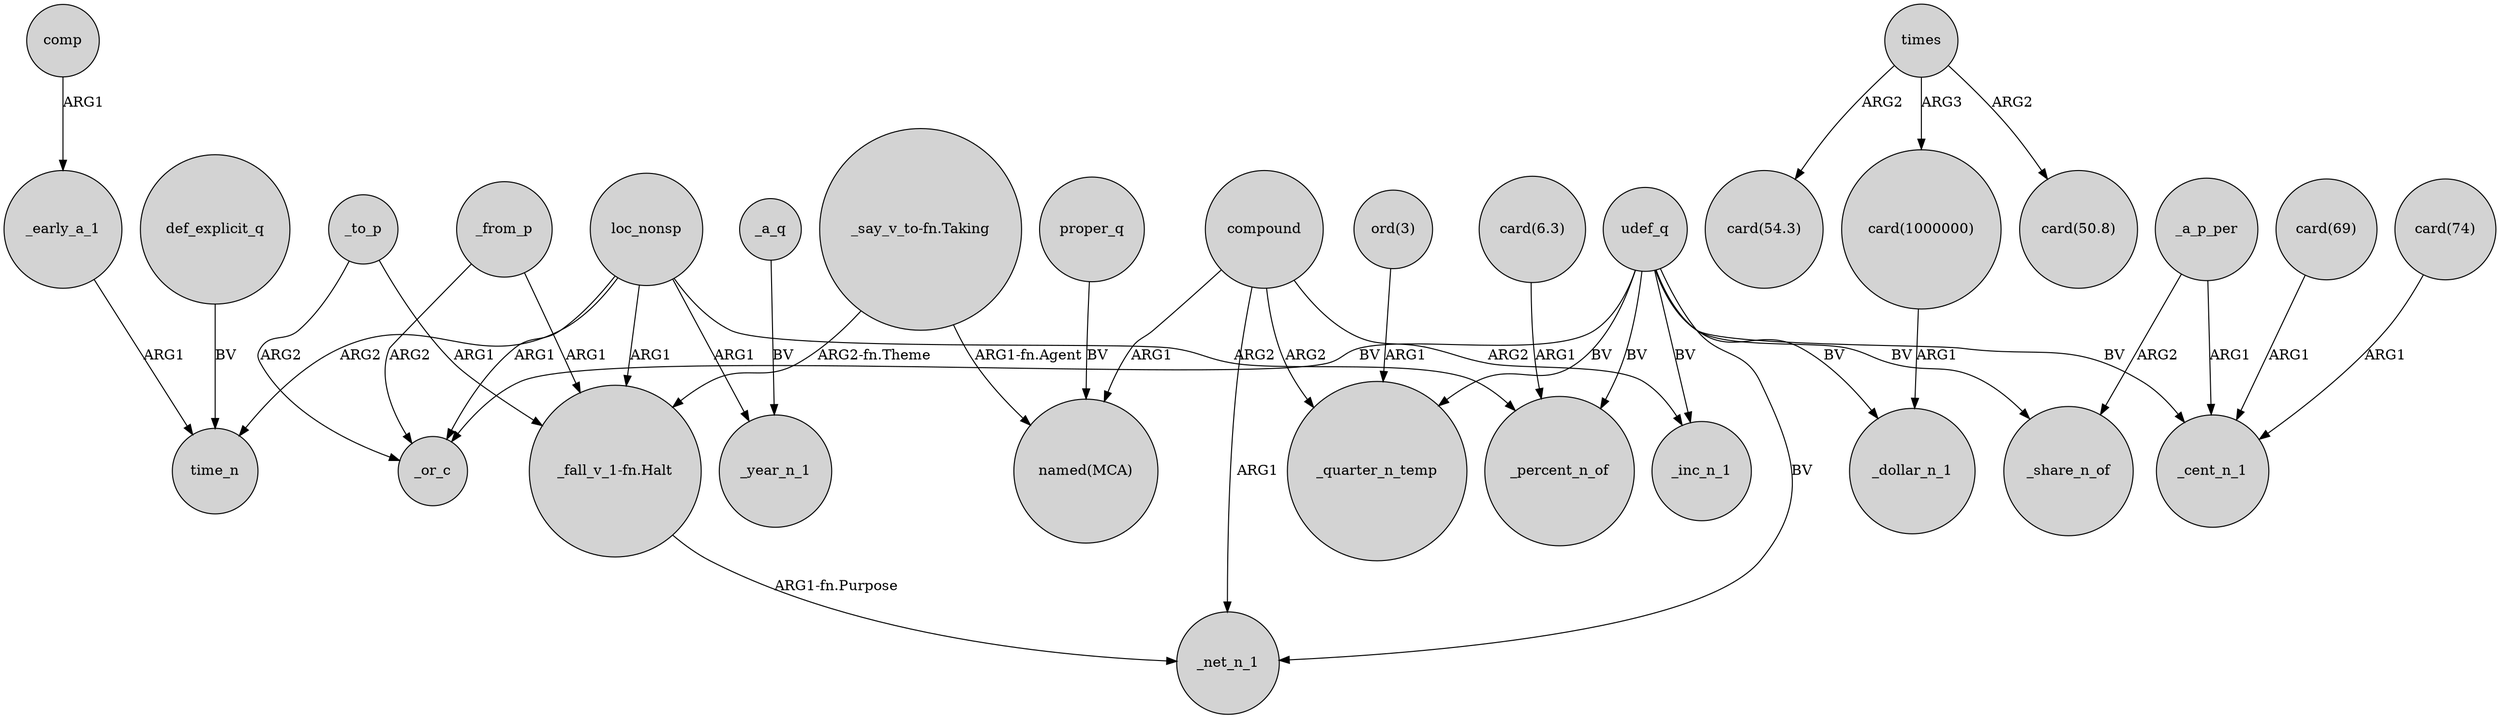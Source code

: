 digraph {
	node [shape=circle style=filled]
	_early_a_1 -> time_n [label=ARG1]
	_to_p -> _or_c [label=ARG2]
	"_say_v_to-fn.Taking" -> "_fall_v_1-fn.Halt" [label="ARG2-fn.Theme"]
	"ord(3)" -> _quarter_n_temp [label=ARG1]
	_a_p_per -> _cent_n_1 [label=ARG1]
	loc_nonsp -> _year_n_1 [label=ARG1]
	times -> "card(1000000)" [label=ARG3]
	comp -> _early_a_1 [label=ARG1]
	_a_q -> _year_n_1 [label=BV]
	proper_q -> "named(MCA)" [label=BV]
	udef_q -> _cent_n_1 [label=BV]
	"card(69)" -> _cent_n_1 [label=ARG1]
	times -> "card(54.3)" [label=ARG2]
	udef_q -> _or_c [label=BV]
	"_say_v_to-fn.Taking" -> "named(MCA)" [label="ARG1-fn.Agent"]
	udef_q -> _inc_n_1 [label=BV]
	loc_nonsp -> "_fall_v_1-fn.Halt" [label=ARG1]
	"card(6.3)" -> _percent_n_of [label=ARG1]
	compound -> _inc_n_1 [label=ARG2]
	"_fall_v_1-fn.Halt" -> _net_n_1 [label="ARG1-fn.Purpose"]
	compound -> _quarter_n_temp [label=ARG2]
	_a_p_per -> _share_n_of [label=ARG2]
	udef_q -> _percent_n_of [label=BV]
	udef_q -> _share_n_of [label=BV]
	compound -> "named(MCA)" [label=ARG1]
	udef_q -> _net_n_1 [label=BV]
	compound -> _net_n_1 [label=ARG1]
	udef_q -> _dollar_n_1 [label=BV]
	_from_p -> "_fall_v_1-fn.Halt" [label=ARG1]
	"card(1000000)" -> _dollar_n_1 [label=ARG1]
	_from_p -> _or_c [label=ARG2]
	loc_nonsp -> _or_c [label=ARG1]
	"card(74)" -> _cent_n_1 [label=ARG1]
	udef_q -> _quarter_n_temp [label=BV]
	times -> "card(50.8)" [label=ARG2]
	def_explicit_q -> time_n [label=BV]
	loc_nonsp -> time_n [label=ARG2]
	_to_p -> "_fall_v_1-fn.Halt" [label=ARG1]
	loc_nonsp -> _percent_n_of [label=ARG2]
}
